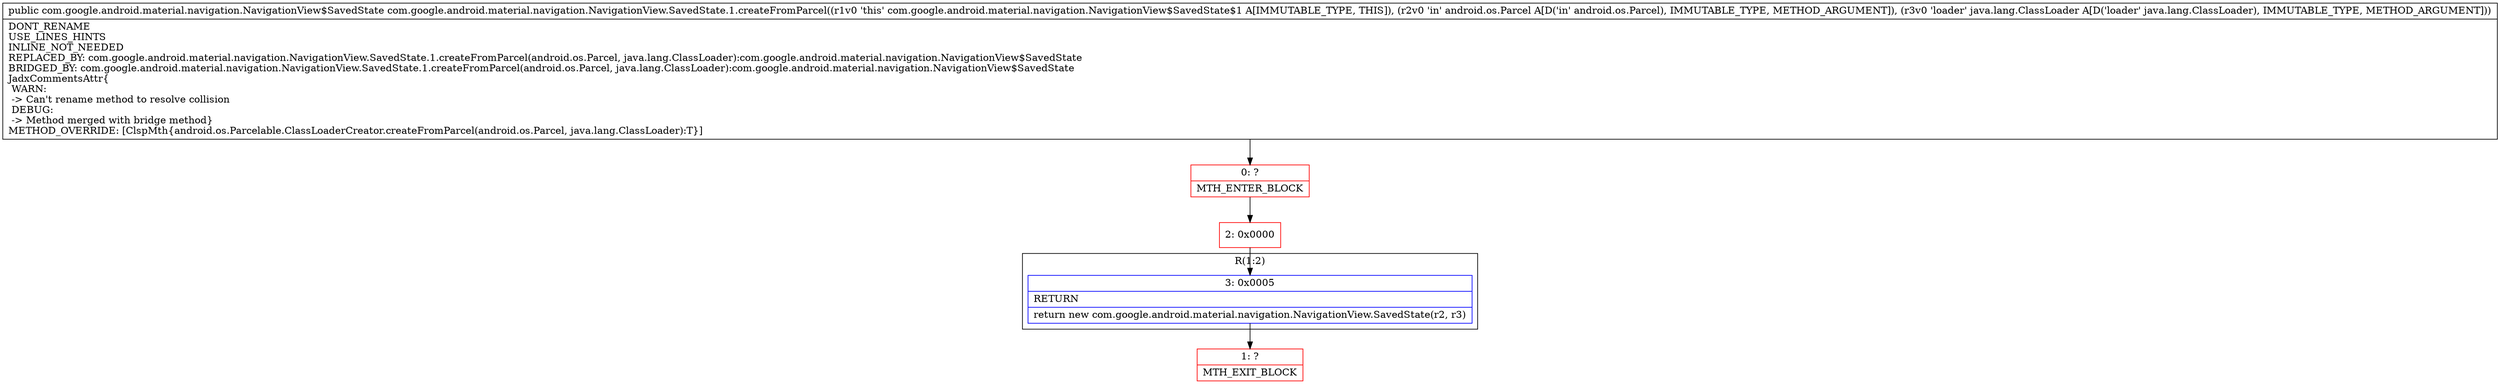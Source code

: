 digraph "CFG forcom.google.android.material.navigation.NavigationView.SavedState.1.createFromParcel(Landroid\/os\/Parcel;Ljava\/lang\/ClassLoader;)Lcom\/google\/android\/material\/navigation\/NavigationView$SavedState;" {
subgraph cluster_Region_759246123 {
label = "R(1:2)";
node [shape=record,color=blue];
Node_3 [shape=record,label="{3\:\ 0x0005|RETURN\l|return new com.google.android.material.navigation.NavigationView.SavedState(r2, r3)\l}"];
}
Node_0 [shape=record,color=red,label="{0\:\ ?|MTH_ENTER_BLOCK\l}"];
Node_2 [shape=record,color=red,label="{2\:\ 0x0000}"];
Node_1 [shape=record,color=red,label="{1\:\ ?|MTH_EXIT_BLOCK\l}"];
MethodNode[shape=record,label="{public com.google.android.material.navigation.NavigationView$SavedState com.google.android.material.navigation.NavigationView.SavedState.1.createFromParcel((r1v0 'this' com.google.android.material.navigation.NavigationView$SavedState$1 A[IMMUTABLE_TYPE, THIS]), (r2v0 'in' android.os.Parcel A[D('in' android.os.Parcel), IMMUTABLE_TYPE, METHOD_ARGUMENT]), (r3v0 'loader' java.lang.ClassLoader A[D('loader' java.lang.ClassLoader), IMMUTABLE_TYPE, METHOD_ARGUMENT]))  | DONT_RENAME\lUSE_LINES_HINTS\lINLINE_NOT_NEEDED\lREPLACED_BY: com.google.android.material.navigation.NavigationView.SavedState.1.createFromParcel(android.os.Parcel, java.lang.ClassLoader):com.google.android.material.navigation.NavigationView$SavedState\lBRIDGED_BY: com.google.android.material.navigation.NavigationView.SavedState.1.createFromParcel(android.os.Parcel, java.lang.ClassLoader):com.google.android.material.navigation.NavigationView$SavedState\lJadxCommentsAttr\{\l WARN: \l \-\> Can't rename method to resolve collision\l DEBUG: \l \-\> Method merged with bridge method\}\lMETHOD_OVERRIDE: [ClspMth\{android.os.Parcelable.ClassLoaderCreator.createFromParcel(android.os.Parcel, java.lang.ClassLoader):T\}]\l}"];
MethodNode -> Node_0;Node_3 -> Node_1;
Node_0 -> Node_2;
Node_2 -> Node_3;
}

